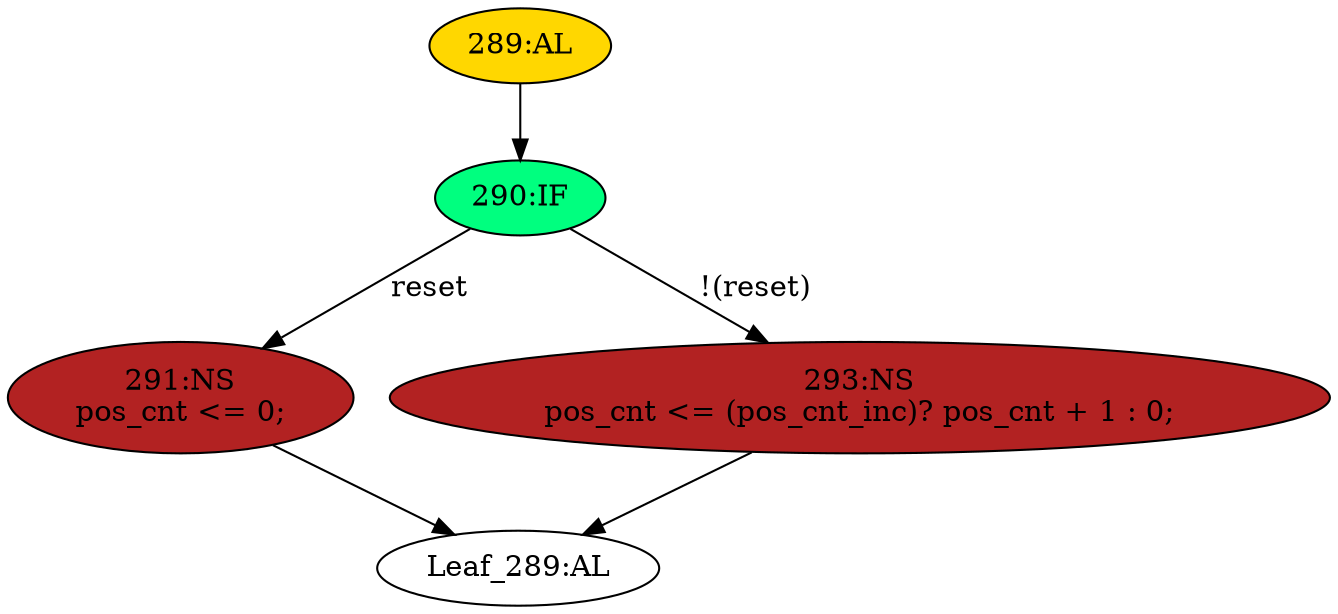 strict digraph "" {
	node [label="\N"];
	"291:NS"	 [ast="<pyverilog.vparser.ast.NonblockingSubstitution object at 0x7f2608cee390>",
		fillcolor=firebrick,
		label="291:NS
pos_cnt <= 0;",
		statements="[<pyverilog.vparser.ast.NonblockingSubstitution object at 0x7f2608cee390>]",
		style=filled,
		typ=NonblockingSubstitution];
	"Leaf_289:AL"	 [def_var="['pos_cnt']",
		label="Leaf_289:AL"];
	"291:NS" -> "Leaf_289:AL"	 [cond="[]",
		lineno=None];
	"289:AL"	 [ast="<pyverilog.vparser.ast.Always object at 0x7f2608cee690>",
		clk_sens=True,
		fillcolor=gold,
		label="289:AL",
		sens="['mdc', 'reset']",
		statements="[]",
		style=filled,
		typ=Always,
		use_var="['reset', 'pos_cnt_inc', 'pos_cnt']"];
	"290:IF"	 [ast="<pyverilog.vparser.ast.IfStatement object at 0x7f2608cee810>",
		fillcolor=springgreen,
		label="290:IF",
		statements="[]",
		style=filled,
		typ=IfStatement];
	"289:AL" -> "290:IF"	 [cond="[]",
		lineno=None];
	"290:IF" -> "291:NS"	 [cond="['reset']",
		label=reset,
		lineno=290];
	"293:NS"	 [ast="<pyverilog.vparser.ast.NonblockingSubstitution object at 0x7f2608cee890>",
		fillcolor=firebrick,
		label="293:NS
pos_cnt <= (pos_cnt_inc)? pos_cnt + 1 : 0;",
		statements="[<pyverilog.vparser.ast.NonblockingSubstitution object at 0x7f2608cee890>]",
		style=filled,
		typ=NonblockingSubstitution];
	"290:IF" -> "293:NS"	 [cond="['reset']",
		label="!(reset)",
		lineno=290];
	"293:NS" -> "Leaf_289:AL"	 [cond="[]",
		lineno=None];
}
